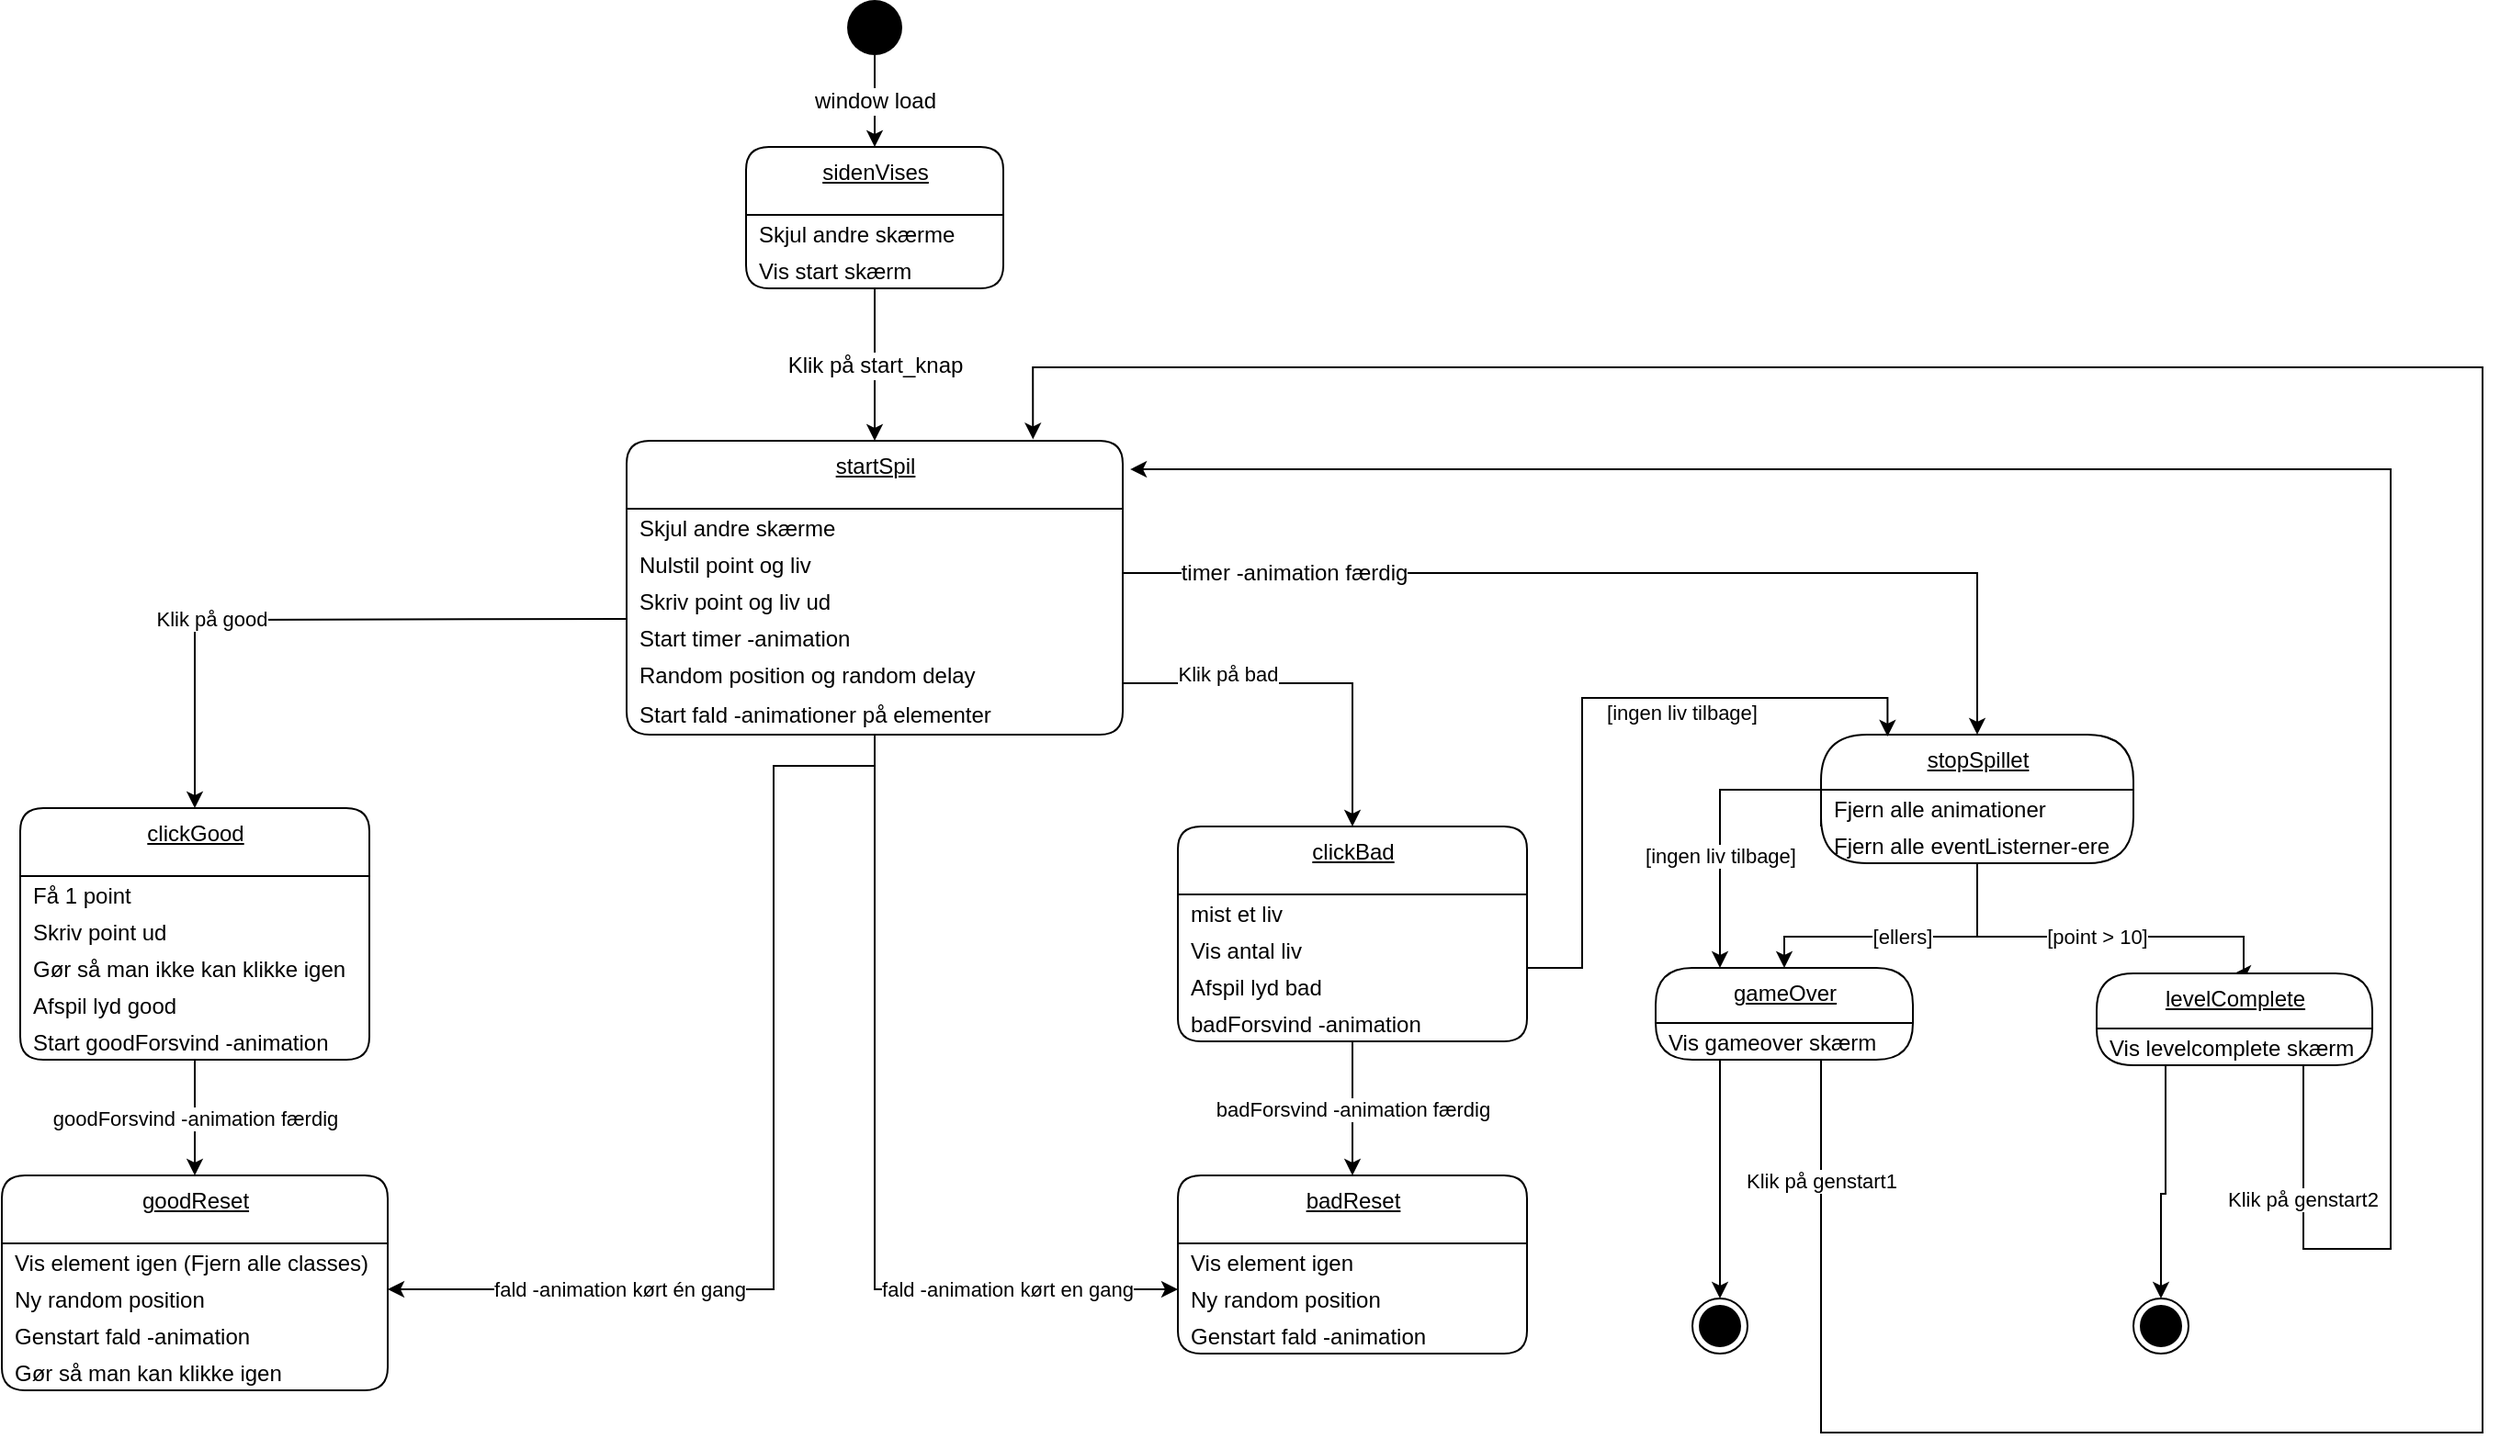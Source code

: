 <mxfile>
    <diagram id="dPa3eCRp1KqCvTpyh3m8" name="Page-1">
        <mxGraphModel dx="996" dy="794" grid="1" gridSize="10" guides="1" tooltips="1" connect="1" arrows="1" fold="1" page="0" pageScale="1" pageWidth="827" pageHeight="1169" math="0" shadow="0">
            <root>
                <mxCell id="0"/>
                <mxCell id="1" parent="0"/>
                <mxCell id="23" value="&lt;span style=&quot;font-size: 12px&quot;&gt;window load&lt;/span&gt;" style="edgeStyle=orthogonalEdgeStyle;rounded=0;orthogonalLoop=1;jettySize=auto;html=1;exitX=0.5;exitY=1;exitDx=0;exitDy=0;entryX=0.5;entryY=0;entryDx=0;entryDy=0;" parent="1" source="2" target="63" edge="1">
                    <mxGeometry relative="1" as="geometry">
                        <mxPoint x="260" y="80" as="targetPoint"/>
                    </mxGeometry>
                </mxCell>
                <mxCell id="2" value="" style="ellipse;fillColor=#000000;strokeColor=none;" parent="1" vertex="1">
                    <mxGeometry x="460" width="30" height="30" as="geometry"/>
                </mxCell>
                <mxCell id="25" value="startSpil" style="swimlane;fontStyle=4;align=center;verticalAlign=top;childLayout=stackLayout;horizontal=1;startSize=37;horizontalStack=0;resizeParent=1;resizeParentMax=0;resizeLast=0;collapsible=0;marginBottom=0;html=1;rounded=1;absoluteArcSize=1;arcSize=25;" parent="1" vertex="1">
                    <mxGeometry x="340" y="240" width="270" height="160" as="geometry"/>
                </mxCell>
                <mxCell id="26" value="Skjul andre skærme" style="fillColor=none;strokeColor=none;align=left;verticalAlign=middle;spacingLeft=5;" parent="25" vertex="1">
                    <mxGeometry y="37" width="270" height="20" as="geometry"/>
                </mxCell>
                <mxCell id="46" value="Nulstil point og liv" style="fillColor=none;strokeColor=none;align=left;verticalAlign=middle;spacingLeft=5;" parent="25" vertex="1">
                    <mxGeometry y="57" width="270" height="20" as="geometry"/>
                </mxCell>
                <mxCell id="47" value="Skriv point og liv ud" style="fillColor=none;strokeColor=none;align=left;verticalAlign=middle;spacingLeft=5;" parent="25" vertex="1">
                    <mxGeometry y="77" width="270" height="20" as="geometry"/>
                </mxCell>
                <mxCell id="49" value="Start timer -animation" style="fillColor=none;strokeColor=none;align=left;verticalAlign=middle;spacingLeft=5;" parent="25" vertex="1">
                    <mxGeometry y="97" width="270" height="20" as="geometry"/>
                </mxCell>
                <mxCell id="50" value="Random position og random delay" style="fillColor=none;strokeColor=none;align=left;verticalAlign=middle;spacingLeft=5;" parent="25" vertex="1">
                    <mxGeometry y="117" width="270" height="20" as="geometry"/>
                </mxCell>
                <mxCell id="52" value="Start fald -animationer på elementer" style="fillColor=none;strokeColor=none;align=left;verticalAlign=middle;spacingLeft=5;" parent="25" vertex="1">
                    <mxGeometry y="137" width="270" height="23" as="geometry"/>
                </mxCell>
                <mxCell id="53" value="&lt;span style=&quot;font-size: 12px&quot;&gt;Klik på start_knap&lt;/span&gt;" style="edgeStyle=orthogonalEdgeStyle;rounded=0;orthogonalLoop=1;jettySize=auto;html=1;exitX=0.5;exitY=1;exitDx=0;exitDy=0;entryX=0.5;entryY=0;entryDx=0;entryDy=0;" parent="1" source="65" target="25" edge="1">
                    <mxGeometry relative="1" as="geometry">
                        <mxPoint x="260" y="157" as="sourcePoint"/>
                    </mxGeometry>
                </mxCell>
                <mxCell id="55" value="clickGood" style="swimlane;fontStyle=4;align=center;verticalAlign=top;childLayout=stackLayout;horizontal=1;startSize=37;horizontalStack=0;resizeParent=1;resizeParentMax=0;resizeLast=0;collapsible=0;marginBottom=0;html=1;rounded=1;absoluteArcSize=1;arcSize=25;" parent="1" vertex="1">
                    <mxGeometry x="10" y="440" width="190" height="137" as="geometry"/>
                </mxCell>
                <mxCell id="56" value="Få 1 point" style="fillColor=none;strokeColor=none;align=left;verticalAlign=middle;spacingLeft=5;" parent="55" vertex="1">
                    <mxGeometry y="37" width="190" height="20" as="geometry"/>
                </mxCell>
                <mxCell id="57" value="Skriv point ud" style="fillColor=none;strokeColor=none;align=left;verticalAlign=middle;spacingLeft=5;" parent="55" vertex="1">
                    <mxGeometry y="57" width="190" height="20" as="geometry"/>
                </mxCell>
                <mxCell id="119" value="Gør så man ikke kan klikke igen" style="fillColor=none;strokeColor=none;align=left;verticalAlign=middle;spacingLeft=5;" parent="55" vertex="1">
                    <mxGeometry y="77" width="190" height="20" as="geometry"/>
                </mxCell>
                <mxCell id="117" value="Afspil lyd good" style="fillColor=none;strokeColor=none;align=left;verticalAlign=middle;spacingLeft=5;" parent="55" vertex="1">
                    <mxGeometry y="97" width="190" height="20" as="geometry"/>
                </mxCell>
                <mxCell id="58" value="Start goodForsvind -animation" style="fillColor=none;strokeColor=none;align=left;verticalAlign=middle;spacingLeft=5;" parent="55" vertex="1">
                    <mxGeometry y="117" width="190" height="20" as="geometry"/>
                </mxCell>
                <mxCell id="63" value="sidenVises" style="swimlane;fontStyle=4;align=center;verticalAlign=top;childLayout=stackLayout;horizontal=1;startSize=37;horizontalStack=0;resizeParent=1;resizeParentMax=0;resizeLast=0;collapsible=0;marginBottom=0;html=1;rounded=1;absoluteArcSize=1;arcSize=25;" parent="1" vertex="1">
                    <mxGeometry x="405" y="80" width="140" height="77" as="geometry"/>
                </mxCell>
                <mxCell id="64" value="Skjul andre skærme" style="fillColor=none;strokeColor=none;align=left;verticalAlign=middle;spacingLeft=5;" parent="63" vertex="1">
                    <mxGeometry y="37" width="140" height="20" as="geometry"/>
                </mxCell>
                <mxCell id="65" value="Vis start skærm" style="fillColor=none;strokeColor=none;align=left;verticalAlign=middle;spacingLeft=5;" parent="63" vertex="1">
                    <mxGeometry y="57" width="140" height="20" as="geometry"/>
                </mxCell>
                <mxCell id="68" value="goodReset" style="swimlane;fontStyle=4;align=center;verticalAlign=top;childLayout=stackLayout;horizontal=1;startSize=37;horizontalStack=0;resizeParent=1;resizeParentMax=0;resizeLast=0;collapsible=0;marginBottom=0;html=1;rounded=1;absoluteArcSize=1;arcSize=25;" parent="1" vertex="1">
                    <mxGeometry y="640" width="210" height="117" as="geometry"/>
                </mxCell>
                <mxCell id="69" value="Vis element igen (Fjern alle classes)" style="fillColor=none;strokeColor=none;align=left;verticalAlign=middle;spacingLeft=5;" parent="68" vertex="1">
                    <mxGeometry y="37" width="210" height="20" as="geometry"/>
                </mxCell>
                <mxCell id="70" value="Ny random position" style="fillColor=none;strokeColor=none;align=left;verticalAlign=middle;spacingLeft=5;" parent="68" vertex="1">
                    <mxGeometry y="57" width="210" height="20" as="geometry"/>
                </mxCell>
                <mxCell id="71" value="Genstart fald -animation" style="fillColor=none;strokeColor=none;align=left;verticalAlign=middle;spacingLeft=5;" parent="68" vertex="1">
                    <mxGeometry y="77" width="210" height="20" as="geometry"/>
                </mxCell>
                <mxCell id="120" value="Gør så man kan klikke igen" style="fillColor=none;strokeColor=none;align=left;verticalAlign=middle;spacingLeft=5;" vertex="1" parent="68">
                    <mxGeometry y="97" width="210" height="20" as="geometry"/>
                </mxCell>
                <mxCell id="72" value="goodForsvind -animation færdig" style="edgeStyle=orthogonalEdgeStyle;rounded=0;orthogonalLoop=1;jettySize=auto;html=1;exitX=0.5;exitY=1;exitDx=0;exitDy=0;entryX=0.5;entryY=0;entryDx=0;entryDy=0;" parent="1" source="58" target="68" edge="1">
                    <mxGeometry relative="1" as="geometry"/>
                </mxCell>
                <mxCell id="73" value="Klik på good" style="edgeStyle=orthogonalEdgeStyle;rounded=0;orthogonalLoop=1;jettySize=auto;html=1;exitX=0;exitY=0;exitDx=0;exitDy=0;entryX=0.5;entryY=0;entryDx=0;entryDy=0;" parent="1" target="55" edge="1">
                    <mxGeometry x="0.334" relative="1" as="geometry">
                        <mxPoint x="-1" as="offset"/>
                        <mxPoint x="340" y="337" as="sourcePoint"/>
                    </mxGeometry>
                </mxCell>
                <mxCell id="74" value="fald -animation kørt én gang" style="edgeStyle=orthogonalEdgeStyle;rounded=0;orthogonalLoop=1;jettySize=auto;html=1;exitX=0.5;exitY=1;exitDx=0;exitDy=0;entryX=1;entryY=0.25;entryDx=0;entryDy=0;" parent="1" source="52" target="70" edge="1">
                    <mxGeometry x="0.556" relative="1" as="geometry">
                        <Array as="points">
                            <mxPoint x="420" y="417"/>
                            <mxPoint x="420" y="702"/>
                        </Array>
                        <mxPoint as="offset"/>
                    </mxGeometry>
                </mxCell>
                <mxCell id="75" value="clickBad" style="swimlane;fontStyle=4;align=center;verticalAlign=top;childLayout=stackLayout;horizontal=1;startSize=37;horizontalStack=0;resizeParent=1;resizeParentMax=0;resizeLast=0;collapsible=0;marginBottom=0;html=1;rounded=1;absoluteArcSize=1;arcSize=25;" parent="1" vertex="1">
                    <mxGeometry x="640" y="450" width="190" height="117" as="geometry"/>
                </mxCell>
                <mxCell id="76" value="mist et liv" style="fillColor=none;strokeColor=none;align=left;verticalAlign=middle;spacingLeft=5;" parent="75" vertex="1">
                    <mxGeometry y="37" width="190" height="20" as="geometry"/>
                </mxCell>
                <mxCell id="77" value="Vis antal liv" style="fillColor=none;strokeColor=none;align=left;verticalAlign=middle;spacingLeft=5;" parent="75" vertex="1">
                    <mxGeometry y="57" width="190" height="20" as="geometry"/>
                </mxCell>
                <mxCell id="118" value="Afspil lyd bad" style="fillColor=none;strokeColor=none;align=left;verticalAlign=middle;spacingLeft=5;" parent="75" vertex="1">
                    <mxGeometry y="77" width="190" height="20" as="geometry"/>
                </mxCell>
                <mxCell id="78" value="badForsvind -animation" style="fillColor=none;strokeColor=none;align=left;verticalAlign=middle;spacingLeft=5;" parent="75" vertex="1">
                    <mxGeometry y="97" width="190" height="20" as="geometry"/>
                </mxCell>
                <mxCell id="79" value="badReset" style="swimlane;fontStyle=4;align=center;verticalAlign=top;childLayout=stackLayout;horizontal=1;startSize=37;horizontalStack=0;resizeParent=1;resizeParentMax=0;resizeLast=0;collapsible=0;marginBottom=0;html=1;rounded=1;absoluteArcSize=1;arcSize=25;" parent="1" vertex="1">
                    <mxGeometry x="640" y="640" width="190" height="97" as="geometry"/>
                </mxCell>
                <mxCell id="80" value="Vis element igen" style="fillColor=none;strokeColor=none;align=left;verticalAlign=middle;spacingLeft=5;" parent="79" vertex="1">
                    <mxGeometry y="37" width="190" height="20" as="geometry"/>
                </mxCell>
                <mxCell id="81" value="Ny random position" style="fillColor=none;strokeColor=none;align=left;verticalAlign=middle;spacingLeft=5;" parent="79" vertex="1">
                    <mxGeometry y="57" width="190" height="20" as="geometry"/>
                </mxCell>
                <mxCell id="82" value="Genstart fald -animation" style="fillColor=none;strokeColor=none;align=left;verticalAlign=middle;spacingLeft=5;" parent="79" vertex="1">
                    <mxGeometry y="77" width="190" height="20" as="geometry"/>
                </mxCell>
                <mxCell id="83" value="badForsvind -animation færdig" style="edgeStyle=orthogonalEdgeStyle;rounded=0;orthogonalLoop=1;jettySize=auto;html=1;exitX=0.5;exitY=1;exitDx=0;exitDy=0;entryX=0.5;entryY=0;entryDx=0;entryDy=0;" parent="1" source="78" target="79" edge="1">
                    <mxGeometry relative="1" as="geometry"/>
                </mxCell>
                <mxCell id="84" value="Klik på bad" style="edgeStyle=orthogonalEdgeStyle;rounded=0;orthogonalLoop=1;jettySize=auto;html=1;exitX=1;exitY=0.75;exitDx=0;exitDy=0;entryX=0.5;entryY=0;entryDx=0;entryDy=0;" parent="1" source="50" target="75" edge="1">
                    <mxGeometry x="-0.437" y="5" relative="1" as="geometry">
                        <mxPoint as="offset"/>
                    </mxGeometry>
                </mxCell>
                <mxCell id="85" value="fald -animation kørt en gang" style="edgeStyle=orthogonalEdgeStyle;rounded=0;orthogonalLoop=1;jettySize=auto;html=1;exitX=0.5;exitY=1;exitDx=0;exitDy=0;entryX=0;entryY=0.25;entryDx=0;entryDy=0;" parent="1" source="52" edge="1">
                    <mxGeometry x="0.599" relative="1" as="geometry">
                        <mxPoint x="494.17" y="437.26" as="sourcePoint"/>
                        <mxPoint x="640" y="702" as="targetPoint"/>
                        <Array as="points">
                            <mxPoint x="475" y="702"/>
                        </Array>
                        <mxPoint as="offset"/>
                    </mxGeometry>
                </mxCell>
                <mxCell id="87" value="&lt;span style=&quot;font-size: 12px&quot;&gt;timer -animation færdig&lt;/span&gt;" style="edgeStyle=orthogonalEdgeStyle;rounded=0;orthogonalLoop=1;jettySize=auto;html=1;entryX=0.5;entryY=0;entryDx=0;entryDy=0;exitX=1;exitY=0.75;exitDx=0;exitDy=0;" parent="1" source="46" target="88" edge="1">
                    <mxGeometry x="-0.665" relative="1" as="geometry">
                        <mxPoint x="740.0" y="120" as="sourcePoint"/>
                        <mxPoint x="765" y="87" as="targetPoint"/>
                        <mxPoint as="offset"/>
                    </mxGeometry>
                </mxCell>
                <mxCell id="88" value="stopSpillet" style="swimlane;fontStyle=4;align=center;verticalAlign=top;childLayout=stackLayout;horizontal=1;startSize=30;horizontalStack=0;resizeParent=1;resizeParentMax=0;resizeLast=0;collapsible=0;marginBottom=0;html=1;rounded=1;absoluteArcSize=1;arcSize=50;" parent="1" vertex="1">
                    <mxGeometry x="990" y="400" width="170" height="70" as="geometry"/>
                </mxCell>
                <mxCell id="89" value="Fjern alle animationer" style="fillColor=none;strokeColor=none;align=left;verticalAlign=middle;spacingLeft=5;" parent="88" vertex="1">
                    <mxGeometry y="30" width="170" height="20" as="geometry"/>
                </mxCell>
                <mxCell id="90" value="Fjern alle eventListerner-ere" style="fillColor=none;strokeColor=none;align=left;verticalAlign=middle;spacingLeft=5;" parent="88" vertex="1">
                    <mxGeometry y="50" width="170" height="20" as="geometry"/>
                </mxCell>
                <mxCell id="91" value="[point &amp;gt; 10]" style="edgeStyle=orthogonalEdgeStyle;rounded=0;orthogonalLoop=1;jettySize=auto;html=1;exitX=0.5;exitY=1;exitDx=0;exitDy=0;entryX=0.5;entryY=0;entryDx=0;entryDy=0;" parent="1" source="90" target="92" edge="1">
                    <mxGeometry relative="1" as="geometry">
                        <mxPoint x="1060" y="520" as="targetPoint"/>
                        <Array as="points">
                            <mxPoint x="1075" y="510"/>
                            <mxPoint x="1220" y="510"/>
                        </Array>
                    </mxGeometry>
                </mxCell>
                <mxCell id="92" value="levelComplete" style="swimlane;fontStyle=4;align=center;verticalAlign=top;childLayout=stackLayout;horizontal=1;startSize=30;horizontalStack=0;resizeParent=1;resizeParentMax=0;resizeLast=0;collapsible=0;marginBottom=0;html=1;rounded=1;absoluteArcSize=1;arcSize=92;" parent="1" vertex="1">
                    <mxGeometry x="1140" y="530" width="150" height="50" as="geometry"/>
                </mxCell>
                <mxCell id="93" value="Vis levelcomplete skærm" style="fillColor=none;strokeColor=none;align=left;verticalAlign=middle;spacingLeft=5;" parent="92" vertex="1">
                    <mxGeometry y="30" width="150" height="20" as="geometry"/>
                </mxCell>
                <mxCell id="94" style="edgeStyle=orthogonalEdgeStyle;rounded=0;orthogonalLoop=1;jettySize=auto;html=1;exitX=0.25;exitY=1;exitDx=0;exitDy=0;entryX=0.5;entryY=0;entryDx=0;entryDy=0;" parent="1" source="93" target="102" edge="1">
                    <mxGeometry relative="1" as="geometry">
                        <mxPoint x="1185" y="620" as="targetPoint"/>
                        <Array as="points">
                            <mxPoint x="1178" y="650"/>
                            <mxPoint x="1175" y="650"/>
                        </Array>
                    </mxGeometry>
                </mxCell>
                <mxCell id="95" value="gameOver" style="swimlane;fontStyle=4;align=center;verticalAlign=top;childLayout=stackLayout;horizontal=1;startSize=30;horizontalStack=0;resizeParent=1;resizeParentMax=0;resizeLast=0;collapsible=0;marginBottom=0;html=1;rounded=1;absoluteArcSize=1;arcSize=92;" parent="1" vertex="1">
                    <mxGeometry x="900" y="527" width="140" height="50" as="geometry"/>
                </mxCell>
                <mxCell id="96" value="Vis gameover skærm" style="fillColor=none;strokeColor=none;align=left;verticalAlign=middle;spacingLeft=5;" parent="95" vertex="1">
                    <mxGeometry y="30" width="140" height="20" as="geometry"/>
                </mxCell>
                <mxCell id="98" value="[ellers]" style="edgeStyle=orthogonalEdgeStyle;rounded=0;orthogonalLoop=1;jettySize=auto;html=1;exitX=0.5;exitY=1;exitDx=0;exitDy=0;entryX=0.5;entryY=0;entryDx=0;entryDy=0;" parent="1" source="90" target="95" edge="1">
                    <mxGeometry relative="1" as="geometry">
                        <mxPoint x="974" y="530" as="targetPoint"/>
                        <Array as="points">
                            <mxPoint x="1075" y="510"/>
                            <mxPoint x="970" y="510"/>
                        </Array>
                    </mxGeometry>
                </mxCell>
                <mxCell id="99" style="edgeStyle=orthogonalEdgeStyle;rounded=0;orthogonalLoop=1;jettySize=auto;html=1;exitX=0;exitY=0;exitDx=0;exitDy=0;entryX=0.25;entryY=0;entryDx=0;entryDy=0;" parent="1" source="90" target="95" edge="1">
                    <mxGeometry relative="1" as="geometry">
                        <mxPoint x="939" y="530" as="targetPoint"/>
                    </mxGeometry>
                </mxCell>
                <mxCell id="100" value="[ingen liv tilbage]" style="edgeLabel;html=1;align=center;verticalAlign=middle;resizable=0;points=[];" parent="99" vertex="1" connectable="0">
                    <mxGeometry x="0.285" relative="1" as="geometry">
                        <mxPoint as="offset"/>
                    </mxGeometry>
                </mxCell>
                <mxCell id="101" value="" style="ellipse;html=1;shape=endState;fillColor=#000000;strokeColor=#000000;" parent="1" vertex="1">
                    <mxGeometry x="920" y="707" width="30" height="30" as="geometry"/>
                </mxCell>
                <mxCell id="102" value="" style="ellipse;html=1;shape=endState;fillColor=#000000;strokeColor=#000000;" parent="1" vertex="1">
                    <mxGeometry x="1160" y="707" width="30" height="30" as="geometry"/>
                </mxCell>
                <mxCell id="103" value="Klik på genstart1" style="edgeStyle=orthogonalEdgeStyle;rounded=0;orthogonalLoop=1;jettySize=auto;html=1;exitX=0.75;exitY=1;exitDx=0;exitDy=0;entryX=0.819;entryY=-0.005;entryDx=0;entryDy=0;entryPerimeter=0;" parent="1" source="96" target="25" edge="1">
                    <mxGeometry x="-0.918" relative="1" as="geometry">
                        <mxPoint x="710" y="263" as="targetPoint"/>
                        <Array as="points">
                            <mxPoint x="990" y="577"/>
                            <mxPoint x="990" y="780"/>
                            <mxPoint x="1350" y="780"/>
                            <mxPoint x="1350" y="200"/>
                            <mxPoint x="561" y="200"/>
                        </Array>
                        <mxPoint y="-1" as="offset"/>
                    </mxGeometry>
                </mxCell>
                <mxCell id="104" value="Klik på genstart2" style="edgeStyle=orthogonalEdgeStyle;rounded=0;orthogonalLoop=1;jettySize=auto;html=1;exitX=0.75;exitY=1;exitDx=0;exitDy=0;entryX=1.015;entryY=0.097;entryDx=0;entryDy=0;entryPerimeter=0;" parent="1" source="93" target="25" edge="1">
                    <mxGeometry x="-0.885" relative="1" as="geometry">
                        <mxPoint x="1255" y="780" as="targetPoint"/>
                        <Array as="points">
                            <mxPoint x="1255" y="680"/>
                            <mxPoint x="1300" y="680"/>
                            <mxPoint x="1300" y="259"/>
                        </Array>
                        <mxPoint x="-1" as="offset"/>
                    </mxGeometry>
                </mxCell>
                <mxCell id="109" style="edgeStyle=orthogonalEdgeStyle;rounded=0;orthogonalLoop=1;jettySize=auto;html=1;exitX=0.25;exitY=1;exitDx=0;exitDy=0;entryX=0.5;entryY=0;entryDx=0;entryDy=0;" parent="1" source="96" target="101" edge="1">
                    <mxGeometry relative="1" as="geometry"/>
                </mxCell>
                <mxCell id="110" style="edgeStyle=orthogonalEdgeStyle;rounded=0;orthogonalLoop=1;jettySize=auto;html=1;exitX=1;exitY=0.5;exitDx=0;exitDy=0;entryX=0.213;entryY=0.014;entryDx=0;entryDy=0;entryPerimeter=0;" parent="1" source="76" target="88" edge="1">
                    <mxGeometry relative="1" as="geometry">
                        <Array as="points">
                            <mxPoint x="860" y="527"/>
                            <mxPoint x="860" y="380"/>
                            <mxPoint x="1026" y="380"/>
                        </Array>
                    </mxGeometry>
                </mxCell>
                <mxCell id="111" value="[ingen liv tilbage]" style="edgeLabel;html=1;align=center;verticalAlign=middle;resizable=0;points=[];" parent="110" vertex="1" connectable="0">
                    <mxGeometry x="-0.001" y="1" relative="1" as="geometry">
                        <mxPoint x="55" y="-2" as="offset"/>
                    </mxGeometry>
                </mxCell>
            </root>
        </mxGraphModel>
    </diagram>
</mxfile>